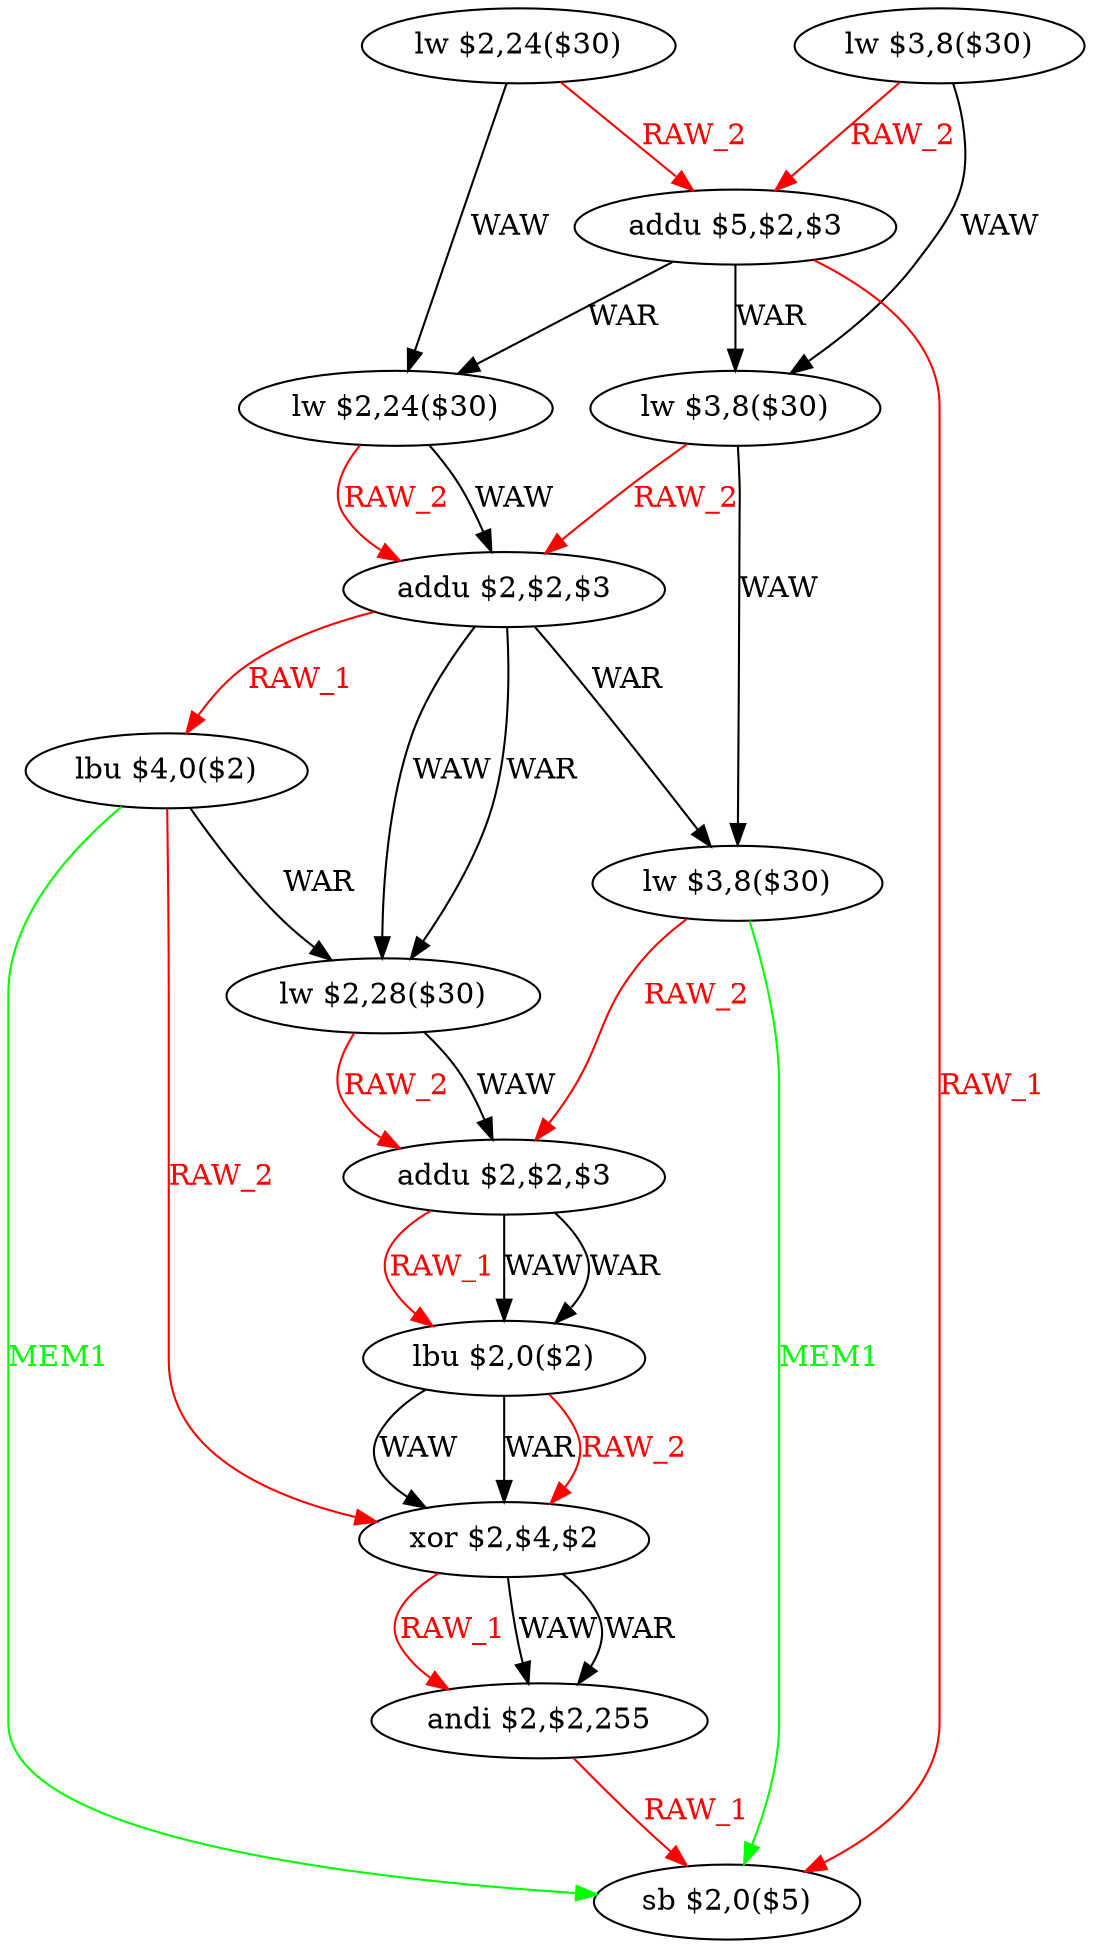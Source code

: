 digraph G1 {
node [shape = ellipse];
i0 [label = "lw $3,8($30)"] ;
i0 ->  i2 [color = red, fontcolor = red, label= "RAW_2"];
i0 ->  i3 [label= "WAW"];
i2 [label = "addu $5,$2,$3"] ;
i2 ->  i3 [label= "WAR"];
i2 ->  i4 [label= "WAR"];
i2 ->  i13 [color = red, fontcolor = red, label= "RAW_1"];
i3 [label = "lw $3,8($30)"] ;
i3 ->  i5 [color = red, fontcolor = red, label= "RAW_2"];
i3 ->  i7 [label= "WAW"];
i5 [label = "addu $2,$2,$3"] ;
i5 ->  i6 [color = red, fontcolor = red, label= "RAW_1"];
i5 ->  i7 [label= "WAR"];
i5 ->  i8 [label= "WAW"];
i5 ->  i8 [label= "WAR"];
i6 [label = "lbu $4,0($2)"] ;
i6 ->  i8 [label= "WAR"];
i6 ->  i11 [color = red, fontcolor = red, label= "RAW_2"];
i6 ->  i13 [color = green, fontcolor = green, label= "MEM1"];
i8 [label = "lw $2,28($30)"] ;
i8 ->  i9 [label= "WAW"];
i8 ->  i9 [color = red, fontcolor = red, label= "RAW_2"];
i9 [label = "addu $2,$2,$3"] ;
i9 ->  i10 [label= "WAW"];
i9 ->  i10 [label= "WAR"];
i9 ->  i10 [color = red, fontcolor = red, label= "RAW_1"];
i10 [label = "lbu $2,0($2)"] ;
i10 ->  i11 [label= "WAW"];
i10 ->  i11 [label= "WAR"];
i10 ->  i11 [color = red, fontcolor = red, label= "RAW_2"];
i11 [label = "xor $2,$4,$2"] ;
i11 ->  i12 [label= "WAW"];
i11 ->  i12 [label= "WAR"];
i11 ->  i12 [color = red, fontcolor = red, label= "RAW_1"];
i12 [label = "andi $2,$2,255"] ;
i12 ->  i13 [color = red, fontcolor = red, label= "RAW_1"];
i13 [label = "sb $2,0($5)"] ;
i7 [label = "lw $3,8($30)"] ;
i7 ->  i9 [color = red, fontcolor = red, label= "RAW_2"];
i7 ->  i13 [color = green, fontcolor = green, label= "MEM1"];
i4 [label = "lw $2,24($30)"] ;
i4 ->  i5 [label= "WAW"];
i4 ->  i5 [color = red, fontcolor = red, label= "RAW_2"];
i1 [label = "lw $2,24($30)"] ;
i1 ->  i2 [color = red, fontcolor = red, label= "RAW_2"];
i1 ->  i4 [label= "WAW"];
}
